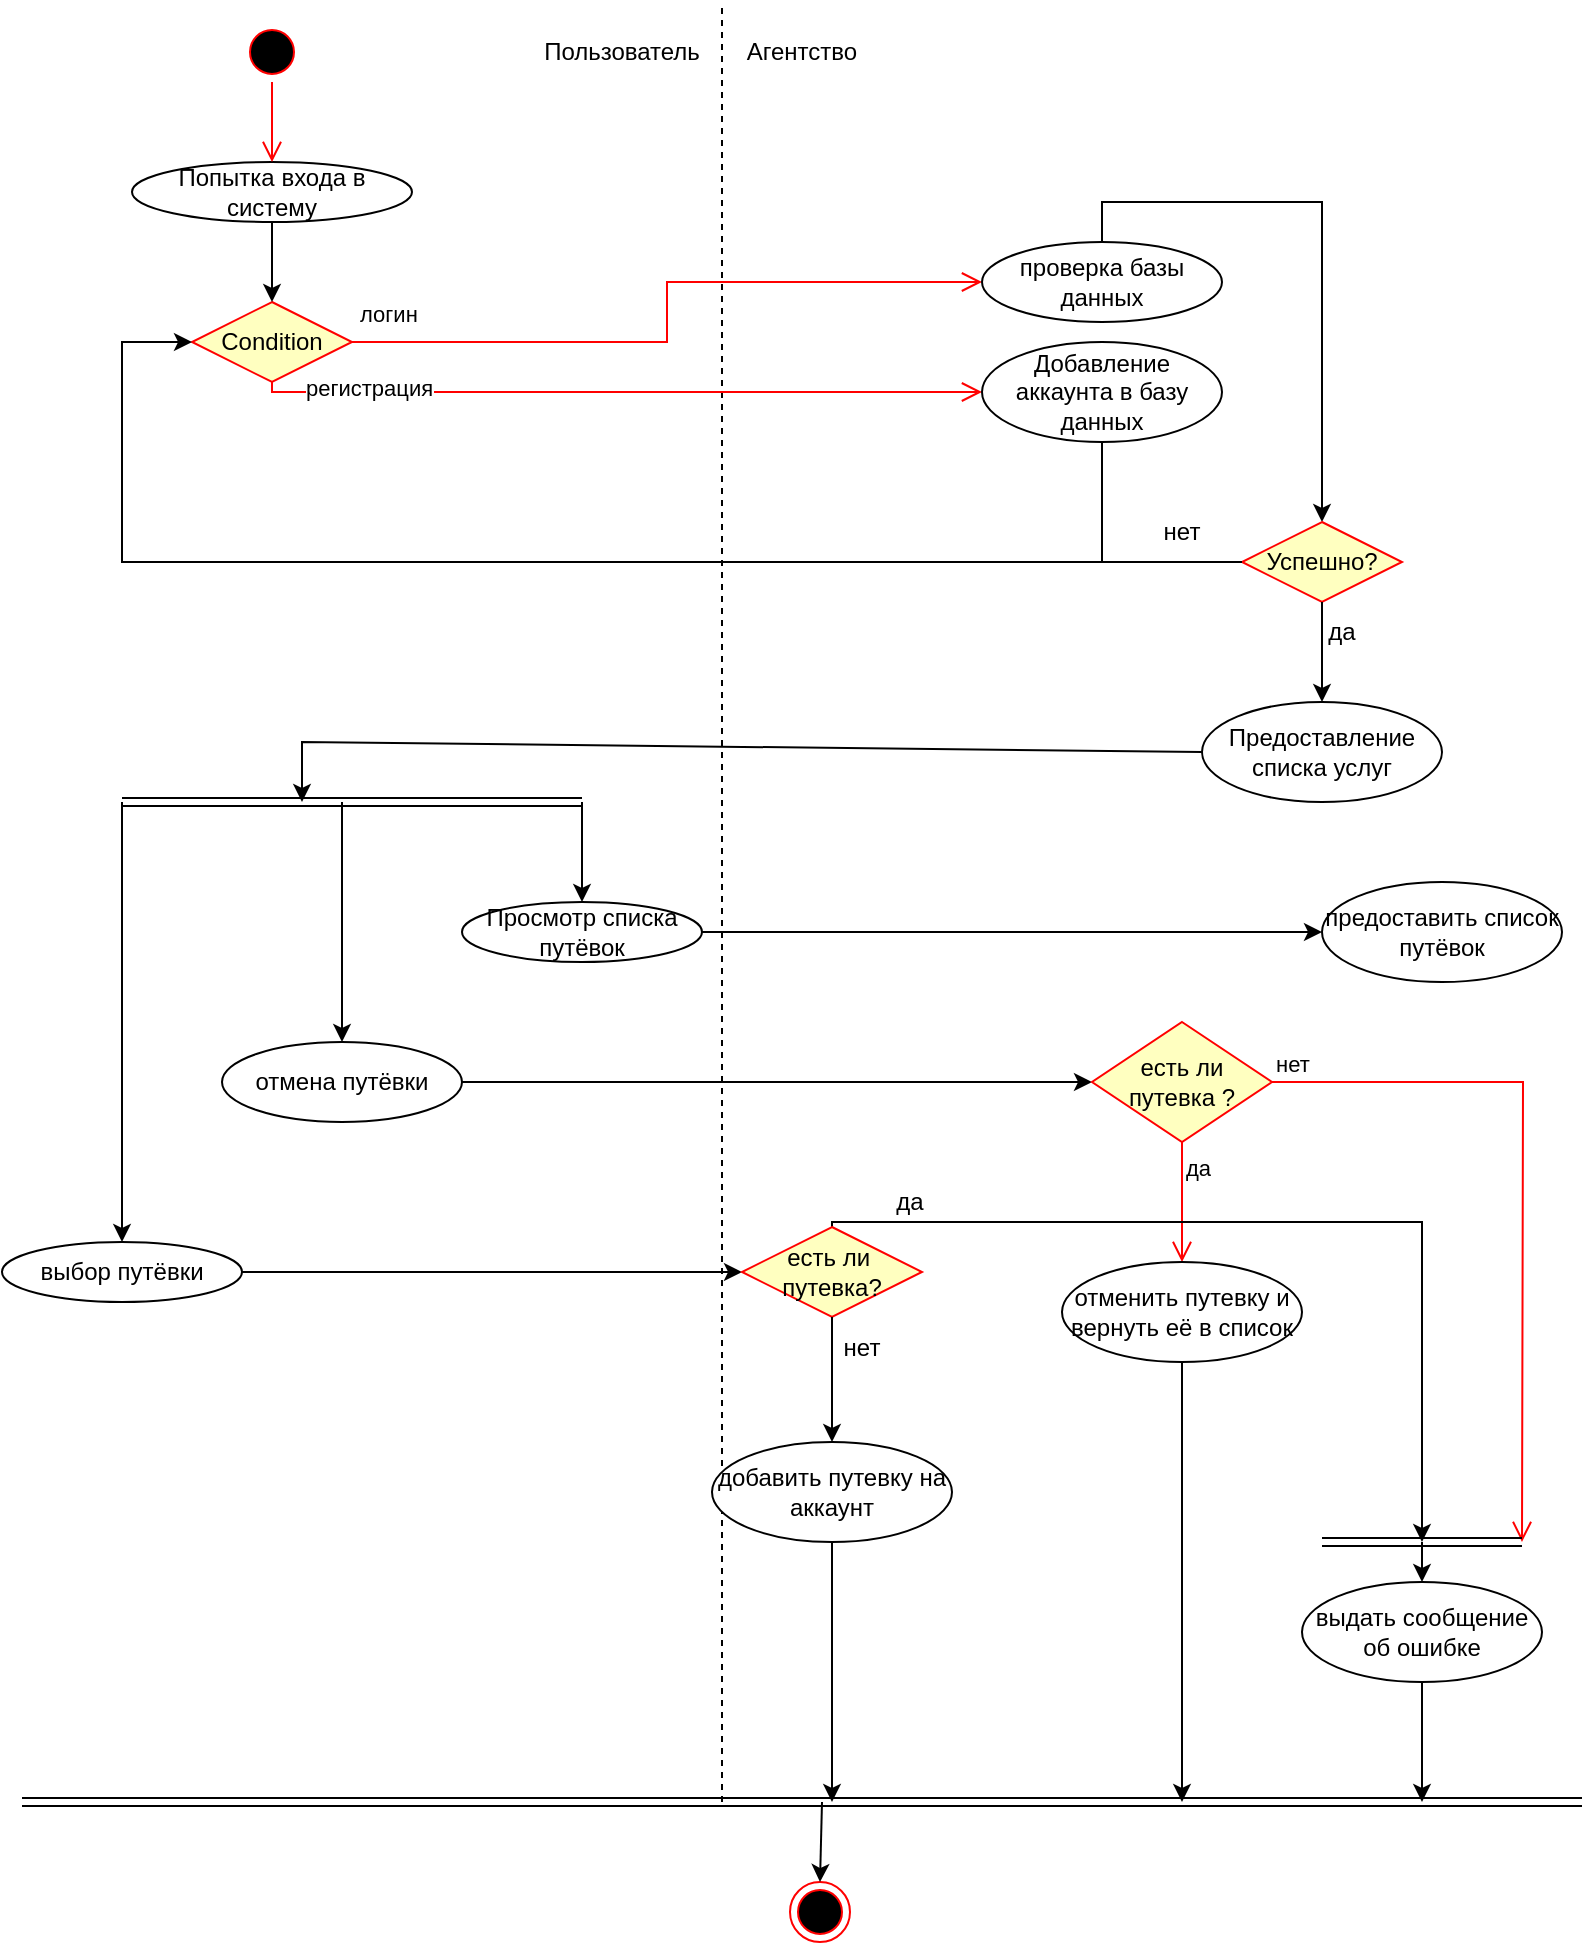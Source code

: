 <mxfile version="20.7.4" type="device"><diagram id="YnoaGCBAvLb0pGhigKpR" name="Страница 1"><mxGraphModel dx="1682" dy="903" grid="1" gridSize="10" guides="1" tooltips="1" connect="1" arrows="1" fold="1" page="1" pageScale="1" pageWidth="827" pageHeight="1169" math="0" shadow="0"><root><mxCell id="0"/><mxCell id="1" parent="0"/><mxCell id="pv3sk8wiYObTqqPQqEbA-4" value="" style="endArrow=none;dashed=1;html=1;rounded=0;" edge="1" parent="1"><mxGeometry width="50" height="50" relative="1" as="geometry"><mxPoint x="380" y="900" as="sourcePoint"/><mxPoint x="380" as="targetPoint"/></mxGeometry></mxCell><mxCell id="pv3sk8wiYObTqqPQqEbA-5" value="Пользователь" style="text;html=1;strokeColor=none;fillColor=none;align=center;verticalAlign=middle;whiteSpace=wrap;rounded=0;" vertex="1" parent="1"><mxGeometry x="300" y="10" width="60" height="30" as="geometry"/></mxCell><mxCell id="pv3sk8wiYObTqqPQqEbA-6" value="Агентство" style="text;html=1;strokeColor=none;fillColor=none;align=center;verticalAlign=middle;whiteSpace=wrap;rounded=0;" vertex="1" parent="1"><mxGeometry x="390" y="10" width="60" height="30" as="geometry"/></mxCell><mxCell id="pv3sk8wiYObTqqPQqEbA-7" value="Попытка входа в систему" style="ellipse;whiteSpace=wrap;html=1;" vertex="1" parent="1"><mxGeometry x="85" y="80" width="140" height="30" as="geometry"/></mxCell><mxCell id="pv3sk8wiYObTqqPQqEbA-13" value="" style="ellipse;html=1;shape=startState;fillColor=#000000;strokeColor=#ff0000;" vertex="1" parent="1"><mxGeometry x="140" y="10" width="30" height="30" as="geometry"/></mxCell><mxCell id="pv3sk8wiYObTqqPQqEbA-14" value="" style="edgeStyle=orthogonalEdgeStyle;html=1;verticalAlign=bottom;endArrow=open;endSize=8;strokeColor=#ff0000;rounded=0;entryX=0.5;entryY=0;entryDx=0;entryDy=0;" edge="1" source="pv3sk8wiYObTqqPQqEbA-13" parent="1" target="pv3sk8wiYObTqqPQqEbA-7"><mxGeometry relative="1" as="geometry"><mxPoint x="155" y="100" as="targetPoint"/></mxGeometry></mxCell><mxCell id="pv3sk8wiYObTqqPQqEbA-16" value="Condition" style="rhombus;whiteSpace=wrap;html=1;fillColor=#ffffc0;strokeColor=#ff0000;" vertex="1" parent="1"><mxGeometry x="115" y="150" width="80" height="40" as="geometry"/></mxCell><mxCell id="pv3sk8wiYObTqqPQqEbA-17" value="логин" style="edgeStyle=orthogonalEdgeStyle;html=1;align=left;verticalAlign=bottom;endArrow=open;endSize=8;strokeColor=#ff0000;rounded=0;exitX=0.5;exitY=1;exitDx=0;exitDy=0;entryX=0;entryY=0.5;entryDx=0;entryDy=0;" edge="1" source="pv3sk8wiYObTqqPQqEbA-16" parent="1" target="pv3sk8wiYObTqqPQqEbA-21"><mxGeometry x="-0.741" y="30" relative="1" as="geometry"><mxPoint x="480" y="200" as="targetPoint"/><mxPoint x="200" y="170" as="sourcePoint"/><Array as="points"><mxPoint x="155" y="195"/></Array><mxPoint as="offset"/></mxGeometry></mxCell><mxCell id="pv3sk8wiYObTqqPQqEbA-18" value="регистрация&lt;br&gt;" style="edgeStyle=orthogonalEdgeStyle;html=1;align=left;verticalAlign=top;endArrow=open;endSize=8;strokeColor=#ff0000;rounded=0;entryX=0;entryY=0.5;entryDx=0;entryDy=0;" edge="1" source="pv3sk8wiYObTqqPQqEbA-16" parent="1" target="pv3sk8wiYObTqqPQqEbA-20"><mxGeometry x="-1" y="-27" relative="1" as="geometry"><mxPoint x="480" y="170" as="targetPoint"/><mxPoint x="-25" y="-17" as="offset"/></mxGeometry></mxCell><mxCell id="pv3sk8wiYObTqqPQqEbA-19" value="" style="endArrow=classic;html=1;rounded=0;exitX=0.5;exitY=1;exitDx=0;exitDy=0;entryX=0.5;entryY=0;entryDx=0;entryDy=0;" edge="1" parent="1" source="pv3sk8wiYObTqqPQqEbA-7" target="pv3sk8wiYObTqqPQqEbA-16"><mxGeometry width="50" height="50" relative="1" as="geometry"><mxPoint x="380" y="250" as="sourcePoint"/><mxPoint x="430" y="200" as="targetPoint"/></mxGeometry></mxCell><mxCell id="pv3sk8wiYObTqqPQqEbA-26" style="edgeStyle=orthogonalEdgeStyle;rounded=0;orthogonalLoop=1;jettySize=auto;html=1;exitX=0.5;exitY=0;exitDx=0;exitDy=0;entryX=0.5;entryY=0;entryDx=0;entryDy=0;" edge="1" parent="1" source="pv3sk8wiYObTqqPQqEbA-20" target="pv3sk8wiYObTqqPQqEbA-23"><mxGeometry relative="1" as="geometry"><mxPoint x="690" y="50" as="targetPoint"/></mxGeometry></mxCell><mxCell id="pv3sk8wiYObTqqPQqEbA-20" value="проверка базы данных" style="ellipse;whiteSpace=wrap;html=1;" vertex="1" parent="1"><mxGeometry x="510" y="120" width="120" height="40" as="geometry"/></mxCell><mxCell id="pv3sk8wiYObTqqPQqEbA-21" value="Добавление аккаунта в базу данных" style="ellipse;whiteSpace=wrap;html=1;" vertex="1" parent="1"><mxGeometry x="510" y="170" width="120" height="50" as="geometry"/></mxCell><mxCell id="pv3sk8wiYObTqqPQqEbA-22" value="" style="endArrow=classic;html=1;rounded=0;exitX=0.5;exitY=1;exitDx=0;exitDy=0;entryX=0;entryY=0.5;entryDx=0;entryDy=0;" edge="1" parent="1" source="pv3sk8wiYObTqqPQqEbA-21" target="pv3sk8wiYObTqqPQqEbA-16"><mxGeometry width="50" height="50" relative="1" as="geometry"><mxPoint x="380" y="310" as="sourcePoint"/><mxPoint x="80" y="130" as="targetPoint"/><Array as="points"><mxPoint x="570" y="280"/><mxPoint x="80" y="280"/><mxPoint x="80" y="170"/></Array></mxGeometry></mxCell><mxCell id="pv3sk8wiYObTqqPQqEbA-23" value="Успешно?" style="rhombus;whiteSpace=wrap;html=1;fillColor=#ffffc0;strokeColor=#ff0000;" vertex="1" parent="1"><mxGeometry x="640" y="260" width="80" height="40" as="geometry"/></mxCell><mxCell id="pv3sk8wiYObTqqPQqEbA-28" value="нет" style="text;html=1;strokeColor=none;fillColor=none;align=center;verticalAlign=middle;whiteSpace=wrap;rounded=0;" vertex="1" parent="1"><mxGeometry x="580" y="250" width="60" height="30" as="geometry"/></mxCell><mxCell id="pv3sk8wiYObTqqPQqEbA-29" value="" style="endArrow=none;html=1;rounded=0;entryX=0;entryY=0.5;entryDx=0;entryDy=0;" edge="1" parent="1" target="pv3sk8wiYObTqqPQqEbA-23"><mxGeometry width="50" height="50" relative="1" as="geometry"><mxPoint x="570" y="280" as="sourcePoint"/><mxPoint x="440" y="260" as="targetPoint"/></mxGeometry></mxCell><mxCell id="pv3sk8wiYObTqqPQqEbA-30" value="" style="endArrow=classic;html=1;rounded=0;exitX=0.5;exitY=1;exitDx=0;exitDy=0;entryX=0.5;entryY=0;entryDx=0;entryDy=0;" edge="1" parent="1" source="pv3sk8wiYObTqqPQqEbA-23" target="pv3sk8wiYObTqqPQqEbA-32"><mxGeometry width="50" height="50" relative="1" as="geometry"><mxPoint x="390" y="310" as="sourcePoint"/><mxPoint x="680" y="360" as="targetPoint"/></mxGeometry></mxCell><mxCell id="pv3sk8wiYObTqqPQqEbA-31" value="да" style="text;html=1;strokeColor=none;fillColor=none;align=center;verticalAlign=middle;whiteSpace=wrap;rounded=0;" vertex="1" parent="1"><mxGeometry x="660" y="300" width="60" height="30" as="geometry"/></mxCell><mxCell id="pv3sk8wiYObTqqPQqEbA-32" value="Предоставление списка услуг" style="ellipse;whiteSpace=wrap;html=1;" vertex="1" parent="1"><mxGeometry x="620" y="350" width="120" height="50" as="geometry"/></mxCell><mxCell id="pv3sk8wiYObTqqPQqEbA-33" value="" style="endArrow=classic;html=1;rounded=0;exitX=0;exitY=0.5;exitDx=0;exitDy=0;" edge="1" parent="1" source="pv3sk8wiYObTqqPQqEbA-32"><mxGeometry width="50" height="50" relative="1" as="geometry"><mxPoint x="390" y="300" as="sourcePoint"/><mxPoint x="170" y="400" as="targetPoint"/><Array as="points"><mxPoint x="170" y="370"/></Array></mxGeometry></mxCell><mxCell id="pv3sk8wiYObTqqPQqEbA-34" value="" style="shape=link;html=1;rounded=0;" edge="1" parent="1"><mxGeometry width="100" relative="1" as="geometry"><mxPoint x="80" y="400" as="sourcePoint"/><mxPoint x="310" y="400" as="targetPoint"/></mxGeometry></mxCell><mxCell id="pv3sk8wiYObTqqPQqEbA-36" value="" style="endArrow=classic;html=1;rounded=0;entryX=0.5;entryY=0;entryDx=0;entryDy=0;" edge="1" parent="1" target="pv3sk8wiYObTqqPQqEbA-37"><mxGeometry width="50" height="50" relative="1" as="geometry"><mxPoint x="310" y="400" as="sourcePoint"/><mxPoint x="270" y="460" as="targetPoint"/></mxGeometry></mxCell><mxCell id="pv3sk8wiYObTqqPQqEbA-37" value="Просмотр списка путёвок" style="ellipse;whiteSpace=wrap;html=1;" vertex="1" parent="1"><mxGeometry x="250" y="450" width="120" height="30" as="geometry"/></mxCell><mxCell id="pv3sk8wiYObTqqPQqEbA-38" value="" style="endArrow=classic;html=1;rounded=0;entryX=0.5;entryY=0;entryDx=0;entryDy=0;" edge="1" parent="1" target="pv3sk8wiYObTqqPQqEbA-39"><mxGeometry width="50" height="50" relative="1" as="geometry"><mxPoint x="80" y="400" as="sourcePoint"/><mxPoint x="80" y="450" as="targetPoint"/></mxGeometry></mxCell><mxCell id="pv3sk8wiYObTqqPQqEbA-39" value="выбор путёвки" style="ellipse;whiteSpace=wrap;html=1;" vertex="1" parent="1"><mxGeometry x="20" y="620" width="120" height="30" as="geometry"/></mxCell><mxCell id="pv3sk8wiYObTqqPQqEbA-40" value="" style="endArrow=classic;html=1;rounded=0;" edge="1" parent="1" target="pv3sk8wiYObTqqPQqEbA-41"><mxGeometry width="50" height="50" relative="1" as="geometry"><mxPoint x="190" y="400" as="sourcePoint"/><mxPoint x="140" y="470" as="targetPoint"/></mxGeometry></mxCell><mxCell id="pv3sk8wiYObTqqPQqEbA-55" style="edgeStyle=orthogonalEdgeStyle;rounded=0;orthogonalLoop=1;jettySize=auto;html=1;entryX=0;entryY=0.5;entryDx=0;entryDy=0;" edge="1" parent="1" source="pv3sk8wiYObTqqPQqEbA-41" target="pv3sk8wiYObTqqPQqEbA-45"><mxGeometry relative="1" as="geometry"/></mxCell><mxCell id="pv3sk8wiYObTqqPQqEbA-41" value="отмена путёвки" style="ellipse;whiteSpace=wrap;html=1;" vertex="1" parent="1"><mxGeometry x="130" y="520" width="120" height="40" as="geometry"/></mxCell><mxCell id="pv3sk8wiYObTqqPQqEbA-42" value="" style="endArrow=classic;html=1;rounded=0;exitX=1;exitY=0.5;exitDx=0;exitDy=0;entryX=0;entryY=0.5;entryDx=0;entryDy=0;" edge="1" parent="1" source="pv3sk8wiYObTqqPQqEbA-37" target="pv3sk8wiYObTqqPQqEbA-43"><mxGeometry width="50" height="50" relative="1" as="geometry"><mxPoint x="390" y="550" as="sourcePoint"/><mxPoint x="580" y="465" as="targetPoint"/></mxGeometry></mxCell><mxCell id="pv3sk8wiYObTqqPQqEbA-43" value="предоставить список путёвок" style="ellipse;whiteSpace=wrap;html=1;" vertex="1" parent="1"><mxGeometry x="680" y="440" width="120" height="50" as="geometry"/></mxCell><mxCell id="pv3sk8wiYObTqqPQqEbA-45" value="есть ли &lt;br&gt;путевка ?" style="rhombus;whiteSpace=wrap;html=1;fillColor=#ffffc0;strokeColor=#ff0000;" vertex="1" parent="1"><mxGeometry x="565" y="510" width="90" height="60" as="geometry"/></mxCell><mxCell id="pv3sk8wiYObTqqPQqEbA-46" value="нет" style="edgeStyle=orthogonalEdgeStyle;html=1;align=left;verticalAlign=bottom;endArrow=open;endSize=8;strokeColor=#ff0000;rounded=0;" edge="1" source="pv3sk8wiYObTqqPQqEbA-45" parent="1"><mxGeometry x="-1" relative="1" as="geometry"><mxPoint x="780" y="770" as="targetPoint"/></mxGeometry></mxCell><mxCell id="pv3sk8wiYObTqqPQqEbA-47" value="да" style="edgeStyle=orthogonalEdgeStyle;html=1;align=left;verticalAlign=top;endArrow=open;endSize=8;strokeColor=#ff0000;rounded=0;entryX=0.5;entryY=0;entryDx=0;entryDy=0;" edge="1" source="pv3sk8wiYObTqqPQqEbA-45" parent="1" target="pv3sk8wiYObTqqPQqEbA-53"><mxGeometry x="-1" relative="1" as="geometry"><mxPoint x="505" y="630" as="targetPoint"/></mxGeometry></mxCell><mxCell id="pv3sk8wiYObTqqPQqEbA-48" value="" style="ellipse;html=1;shape=endState;fillColor=#000000;strokeColor=#ff0000;" vertex="1" parent="1"><mxGeometry x="414" y="940" width="30" height="30" as="geometry"/></mxCell><mxCell id="pv3sk8wiYObTqqPQqEbA-49" value="" style="shape=link;html=1;rounded=0;" edge="1" parent="1"><mxGeometry width="100" relative="1" as="geometry"><mxPoint x="30" y="900" as="sourcePoint"/><mxPoint x="810" y="900" as="targetPoint"/></mxGeometry></mxCell><mxCell id="pv3sk8wiYObTqqPQqEbA-50" value="" style="endArrow=classic;html=1;rounded=0;entryX=0.5;entryY=0;entryDx=0;entryDy=0;" edge="1" parent="1" target="pv3sk8wiYObTqqPQqEbA-48"><mxGeometry width="50" height="50" relative="1" as="geometry"><mxPoint x="430" y="900" as="sourcePoint"/><mxPoint x="440" y="730" as="targetPoint"/></mxGeometry></mxCell><mxCell id="pv3sk8wiYObTqqPQqEbA-52" style="edgeStyle=orthogonalEdgeStyle;rounded=0;orthogonalLoop=1;jettySize=auto;html=1;" edge="1" parent="1" source="pv3sk8wiYObTqqPQqEbA-51"><mxGeometry relative="1" as="geometry"><mxPoint x="730" y="900" as="targetPoint"/></mxGeometry></mxCell><mxCell id="pv3sk8wiYObTqqPQqEbA-51" value="выдать сообщение об ошибке" style="ellipse;whiteSpace=wrap;html=1;" vertex="1" parent="1"><mxGeometry x="670" y="790" width="120" height="50" as="geometry"/></mxCell><mxCell id="pv3sk8wiYObTqqPQqEbA-53" value="отменить путевку и вернуть её в список" style="ellipse;whiteSpace=wrap;html=1;" vertex="1" parent="1"><mxGeometry x="550" y="630" width="120" height="50" as="geometry"/></mxCell><mxCell id="pv3sk8wiYObTqqPQqEbA-54" value="" style="endArrow=classic;html=1;rounded=0;exitX=0.5;exitY=1;exitDx=0;exitDy=0;" edge="1" parent="1" source="pv3sk8wiYObTqqPQqEbA-53"><mxGeometry width="50" height="50" relative="1" as="geometry"><mxPoint x="410" y="740" as="sourcePoint"/><mxPoint x="610" y="900" as="targetPoint"/></mxGeometry></mxCell><mxCell id="pv3sk8wiYObTqqPQqEbA-56" value="" style="endArrow=classic;html=1;rounded=0;exitX=1;exitY=0.5;exitDx=0;exitDy=0;" edge="1" parent="1" source="pv3sk8wiYObTqqPQqEbA-39" target="pv3sk8wiYObTqqPQqEbA-57"><mxGeometry width="50" height="50" relative="1" as="geometry"><mxPoint x="410" y="650" as="sourcePoint"/><mxPoint x="410" y="630" as="targetPoint"/></mxGeometry></mxCell><mxCell id="pv3sk8wiYObTqqPQqEbA-60" style="edgeStyle=orthogonalEdgeStyle;rounded=0;orthogonalLoop=1;jettySize=auto;html=1;" edge="1" parent="1" source="pv3sk8wiYObTqqPQqEbA-57"><mxGeometry relative="1" as="geometry"><mxPoint x="730" y="770" as="targetPoint"/><Array as="points"><mxPoint x="435" y="610"/><mxPoint x="730" y="610"/></Array></mxGeometry></mxCell><mxCell id="pv3sk8wiYObTqqPQqEbA-57" value="есть ли&amp;nbsp;&lt;br&gt;путевка?" style="rhombus;whiteSpace=wrap;html=1;fillColor=#ffffc0;strokeColor=#ff0000;" vertex="1" parent="1"><mxGeometry x="390" y="612.5" width="90" height="45" as="geometry"/></mxCell><mxCell id="pv3sk8wiYObTqqPQqEbA-58" value="" style="shape=link;html=1;rounded=0;" edge="1" parent="1"><mxGeometry width="100" relative="1" as="geometry"><mxPoint x="680" y="770" as="sourcePoint"/><mxPoint x="780" y="770" as="targetPoint"/></mxGeometry></mxCell><mxCell id="pv3sk8wiYObTqqPQqEbA-59" value="" style="endArrow=classic;html=1;rounded=0;entryX=0.5;entryY=0;entryDx=0;entryDy=0;" edge="1" parent="1" target="pv3sk8wiYObTqqPQqEbA-51"><mxGeometry width="50" height="50" relative="1" as="geometry"><mxPoint x="730" y="770" as="sourcePoint"/><mxPoint x="460" y="690" as="targetPoint"/></mxGeometry></mxCell><mxCell id="pv3sk8wiYObTqqPQqEbA-61" value="да" style="text;html=1;strokeColor=none;fillColor=none;align=center;verticalAlign=middle;whiteSpace=wrap;rounded=0;" vertex="1" parent="1"><mxGeometry x="444" y="585" width="60" height="30" as="geometry"/></mxCell><mxCell id="pv3sk8wiYObTqqPQqEbA-62" value="" style="endArrow=classic;html=1;rounded=0;exitX=0.5;exitY=1;exitDx=0;exitDy=0;entryX=0.5;entryY=0;entryDx=0;entryDy=0;" edge="1" parent="1" source="pv3sk8wiYObTqqPQqEbA-57" target="pv3sk8wiYObTqqPQqEbA-64"><mxGeometry width="50" height="50" relative="1" as="geometry"><mxPoint x="410" y="740" as="sourcePoint"/><mxPoint x="435" y="700" as="targetPoint"/></mxGeometry></mxCell><mxCell id="pv3sk8wiYObTqqPQqEbA-63" value="нет" style="text;html=1;strokeColor=none;fillColor=none;align=center;verticalAlign=middle;whiteSpace=wrap;rounded=0;" vertex="1" parent="1"><mxGeometry x="420" y="657.5" width="60" height="30" as="geometry"/></mxCell><mxCell id="pv3sk8wiYObTqqPQqEbA-64" value="добавить путевку на аккаунт" style="ellipse;whiteSpace=wrap;html=1;" vertex="1" parent="1"><mxGeometry x="375" y="720" width="120" height="50" as="geometry"/></mxCell><mxCell id="pv3sk8wiYObTqqPQqEbA-65" value="" style="endArrow=classic;html=1;rounded=0;exitX=0.5;exitY=1;exitDx=0;exitDy=0;" edge="1" parent="1" source="pv3sk8wiYObTqqPQqEbA-64"><mxGeometry width="50" height="50" relative="1" as="geometry"><mxPoint x="410" y="730" as="sourcePoint"/><mxPoint x="435" y="900" as="targetPoint"/></mxGeometry></mxCell></root></mxGraphModel></diagram></mxfile>